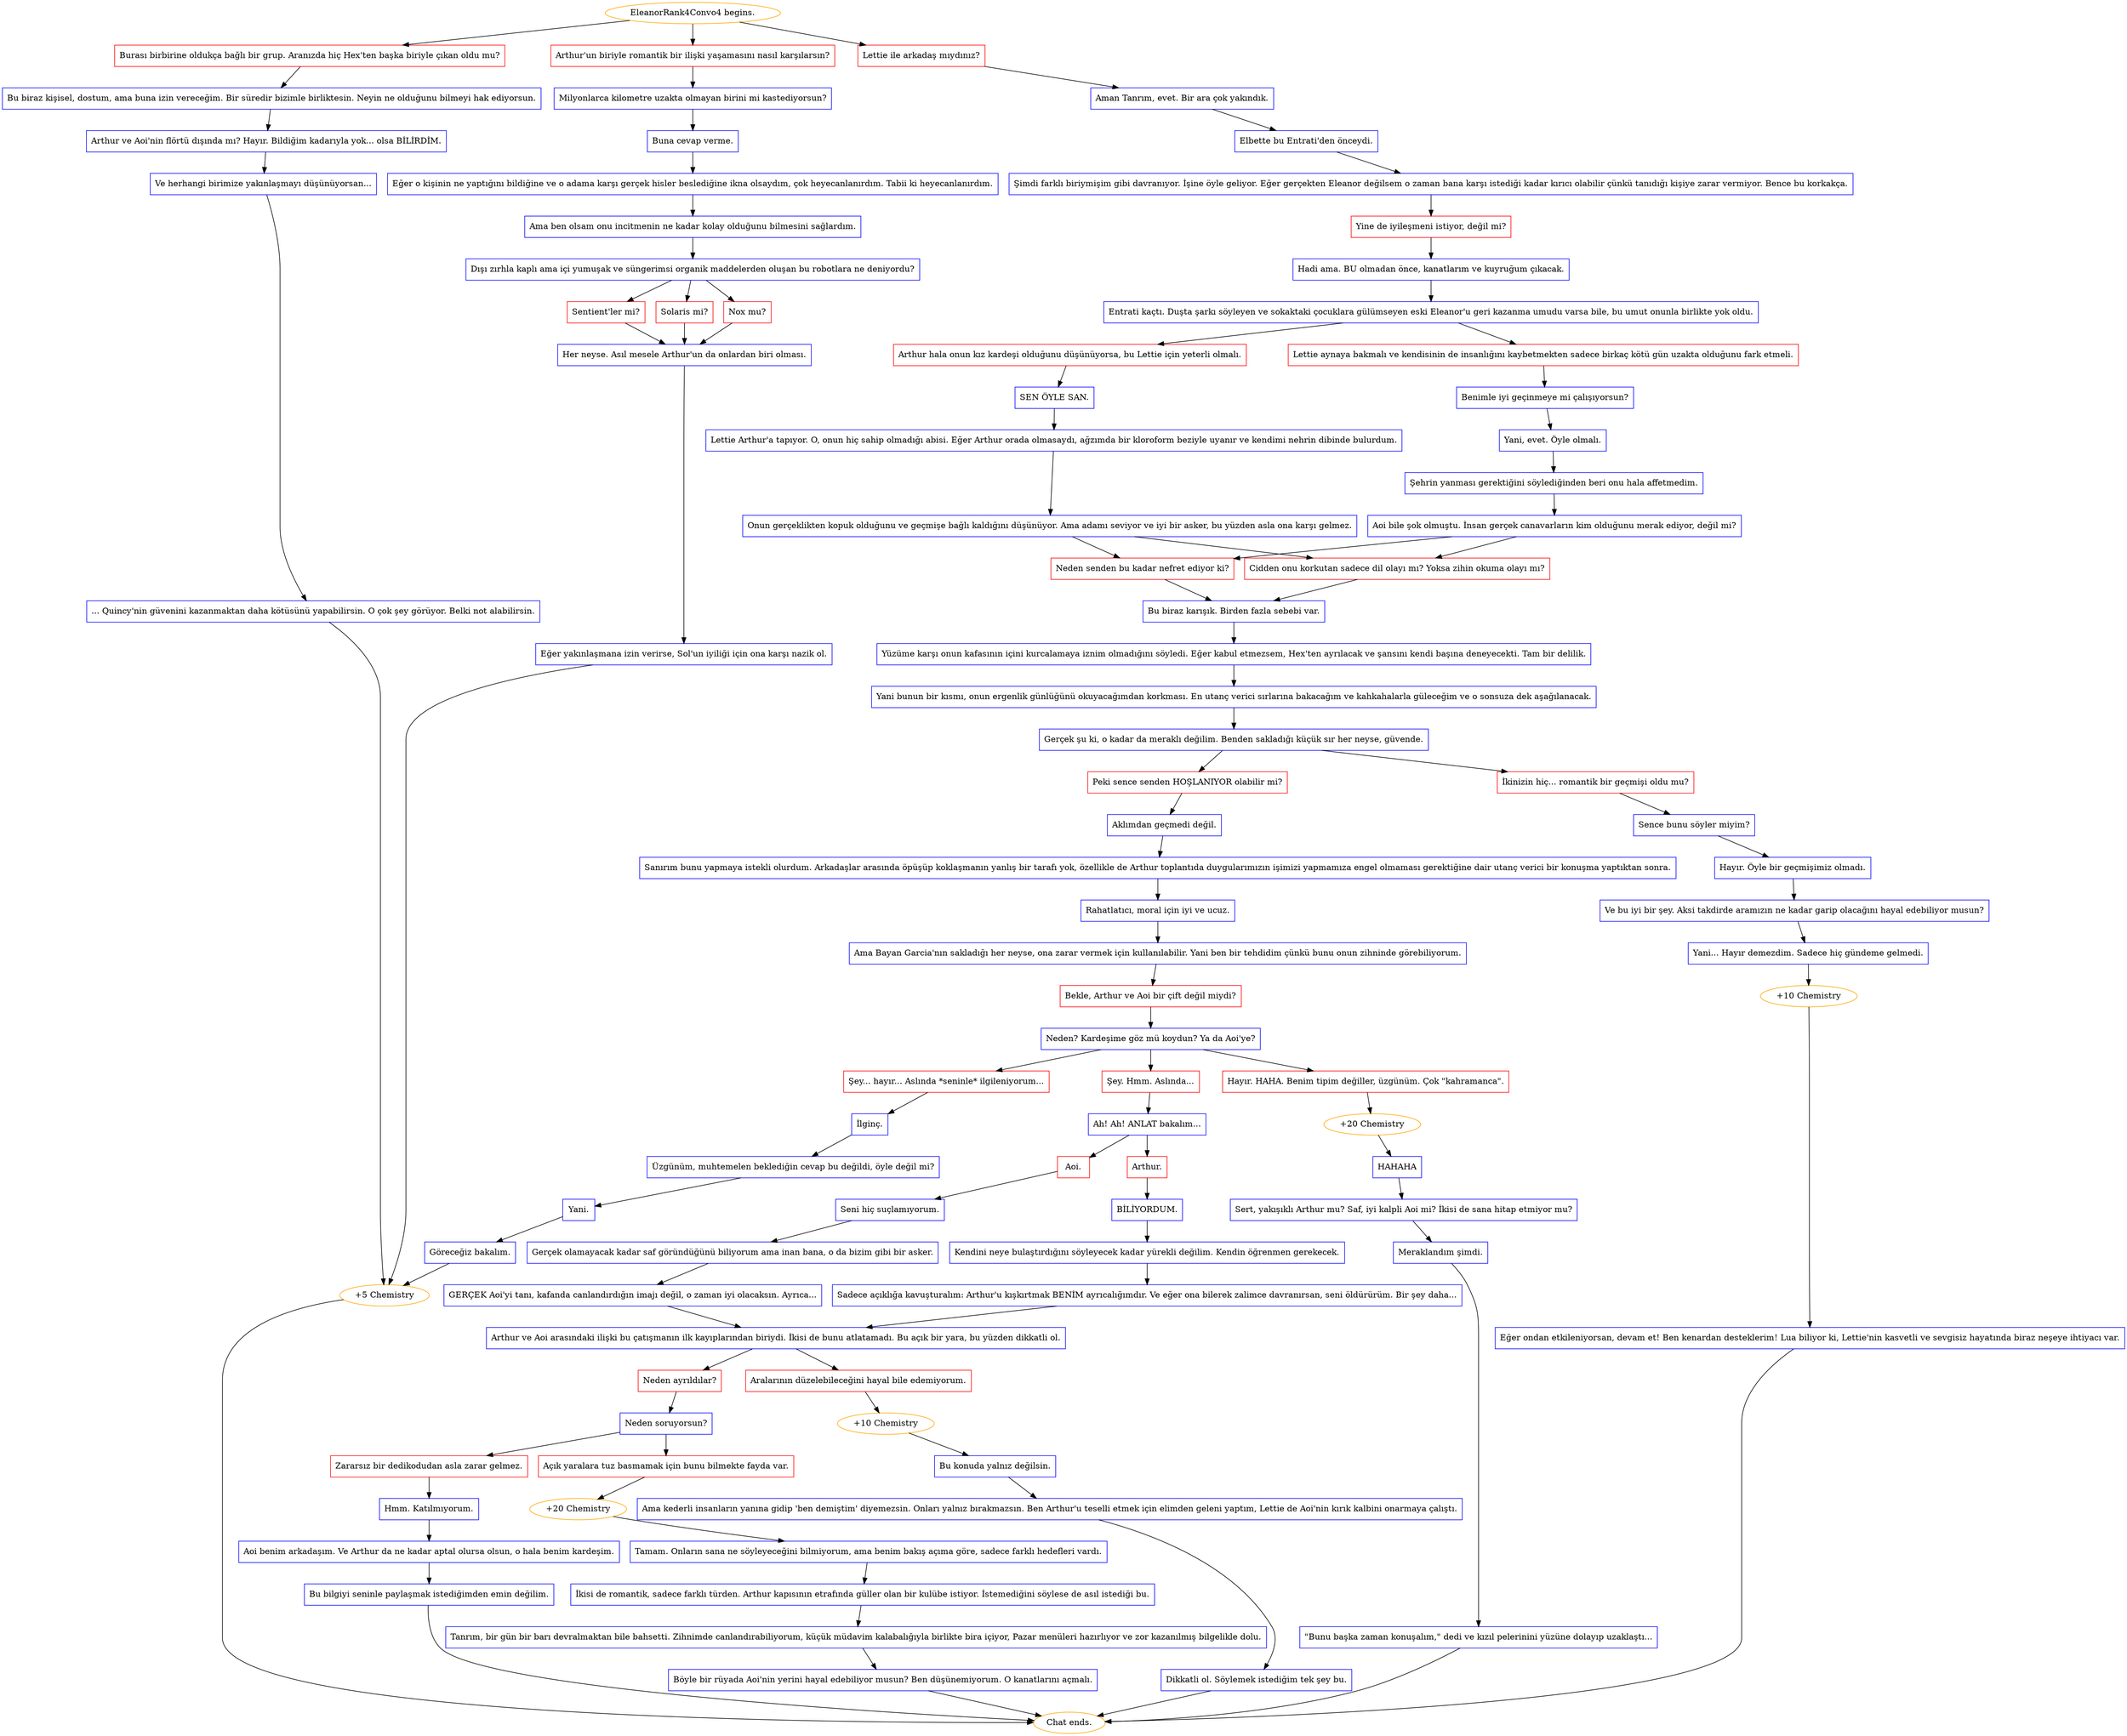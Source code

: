 digraph {
	"EleanorRank4Convo4 begins." [color=orange];
		"EleanorRank4Convo4 begins." -> j906938722;
		"EleanorRank4Convo4 begins." -> j1706305976;
		"EleanorRank4Convo4 begins." -> j4034251992;
	j906938722 [label="Lettie ile arkadaş mıydınız?",shape=box,color=red];
		j906938722 -> j2350570467;
	j1706305976 [label="Burası birbirine oldukça bağlı bir grup. Aranızda hiç Hex'ten başka biriyle çıkan oldu mu?",shape=box,color=red];
		j1706305976 -> j3251181809;
	j4034251992 [label="Arthur'un biriyle romantik bir ilişki yaşamasını nasıl karşılarsın?",shape=box,color=red];
		j4034251992 -> j2319011070;
	j2350570467 [label="Aman Tanrım, evet. Bir ara çok yakındık.",shape=box,color=blue];
		j2350570467 -> j494322257;
	j3251181809 [label="Bu biraz kişisel, dostum, ama buna izin vereceğim. Bir süredir bizimle birliktesin. Neyin ne olduğunu bilmeyi hak ediyorsun.",shape=box,color=blue];
		j3251181809 -> j1431722182;
	j2319011070 [label="Milyonlarca kilometre uzakta olmayan birini mi kastediyorsun?",shape=box,color=blue];
		j2319011070 -> j3365773044;
	j494322257 [label="Elbette bu Entrati'den önceydi.",shape=box,color=blue];
		j494322257 -> j3126407321;
	j1431722182 [label="Arthur ve Aoi'nin flörtü dışında mı? Hayır. Bildiğim kadarıyla yok... olsa BİLİRDİM.",shape=box,color=blue];
		j1431722182 -> j1544868323;
	j3365773044 [label="Buna cevap verme.",shape=box,color=blue];
		j3365773044 -> j287279796;
	j3126407321 [label="Şimdi farklı biriymişim gibi davranıyor. İşine öyle geliyor. Eğer gerçekten Eleanor değilsem o zaman bana karşı istediği kadar kırıcı olabilir çünkü tanıdığı kişiye zarar vermiyor. Bence bu korkakça.",shape=box,color=blue];
		j3126407321 -> j3374099888;
	j1544868323 [label="Ve herhangi birimize yakınlaşmayı düşünüyorsan...",shape=box,color=blue];
		j1544868323 -> j3642364025;
	j287279796 [label="Eğer o kişinin ne yaptığını bildiğine ve o adama karşı gerçek hisler beslediğine ikna olsaydım, çok heyecanlanırdım. Tabii ki heyecanlanırdım.",shape=box,color=blue];
		j287279796 -> j885901605;
	j3374099888 [label="Yine de iyileşmeni istiyor, değil mi?",shape=box,color=red];
		j3374099888 -> j4219160425;
	j3642364025 [label="... Quincy'nin güvenini kazanmaktan daha kötüsünü yapabilirsin. O çok şey görüyor. Belki not alabilirsin.",shape=box,color=blue];
		j3642364025 -> j4081414586;
	j885901605 [label="Ama ben olsam onu incitmenin ne kadar kolay olduğunu bilmesini sağlardım.",shape=box,color=blue];
		j885901605 -> j3345816167;
	j4219160425 [label="Hadi ama. BU olmadan önce, kanatlarım ve kuyruğum çıkacak.",shape=box,color=blue];
		j4219160425 -> j871651599;
	j4081414586 [label="+5 Chemistry",color=orange];
		j4081414586 -> "Chat ends.";
	j3345816167 [label="Dışı zırhla kaplı ama içi yumuşak ve süngerimsi organik maddelerden oluşan bu robotlara ne deniyordu?",shape=box,color=blue];
		j3345816167 -> j60929595;
		j3345816167 -> j2235283844;
		j3345816167 -> j2178148563;
	j871651599 [label="Entrati kaçtı. Duşta şarkı söyleyen ve sokaktaki çocuklara gülümseyen eski Eleanor'u geri kazanma umudu varsa bile, bu umut onunla birlikte yok oldu.",shape=box,color=blue];
		j871651599 -> j1345091956;
		j871651599 -> j81406450;
	"Chat ends." [color=orange];
	j60929595 [label="Solaris mi?",shape=box,color=red];
		j60929595 -> j887979734;
	j2235283844 [label="Nox mu?",shape=box,color=red];
		j2235283844 -> j887979734;
	j2178148563 [label="Sentient'ler mi?",shape=box,color=red];
		j2178148563 -> j887979734;
	j1345091956 [label="Lettie aynaya bakmalı ve kendisinin de insanlığını kaybetmekten sadece birkaç kötü gün uzakta olduğunu fark etmeli.",shape=box,color=red];
		j1345091956 -> j2148491675;
	j81406450 [label="Arthur hala onun kız kardeşi olduğunu düşünüyorsa, bu Lettie için yeterli olmalı.",shape=box,color=red];
		j81406450 -> j2545256159;
	j887979734 [label="Her neyse. Asıl mesele Arthur'un da onlardan biri olması.",shape=box,color=blue];
		j887979734 -> j343329729;
	j2148491675 [label="Benimle iyi geçinmeye mi çalışıyorsun?",shape=box,color=blue];
		j2148491675 -> j1435796252;
	j2545256159 [label="SEN ÖYLE SAN.",shape=box,color=blue];
		j2545256159 -> j2156296017;
	j343329729 [label="Eğer yakınlaşmana izin verirse, Sol'un iyiliği için ona karşı nazik ol.",shape=box,color=blue];
		j343329729 -> j4081414586;
	j1435796252 [label="Yani, evet. Öyle olmalı.",shape=box,color=blue];
		j1435796252 -> j1704899435;
	j2156296017 [label="Lettie Arthur'a tapıyor. O, onun hiç sahip olmadığı abisi. Eğer Arthur orada olmasaydı, ağzımda bir kloroform beziyle uyanır ve kendimi nehrin dibinde bulurdum.",shape=box,color=blue];
		j2156296017 -> j2109010504;
	j1704899435 [label="Şehrin yanması gerektiğini söylediğinden beri onu hala affetmedim.",shape=box,color=blue];
		j1704899435 -> j3189761482;
	j2109010504 [label="Onun gerçeklikten kopuk olduğunu ve geçmişe bağlı kaldığını düşünüyor. Ama adamı seviyor ve iyi bir asker, bu yüzden asla ona karşı gelmez.",shape=box,color=blue];
		j2109010504 -> j3772632005;
		j2109010504 -> j3798114463;
	j3189761482 [label="Aoi bile şok olmuştu. İnsan gerçek canavarların kim olduğunu merak ediyor, değil mi?",shape=box,color=blue];
		j3189761482 -> j3772632005;
		j3189761482 -> j3798114463;
	j3772632005 [label="Neden senden bu kadar nefret ediyor ki?",shape=box,color=red];
		j3772632005 -> j3862323017;
	j3798114463 [label="Cidden onu korkutan sadece dil olayı mı? Yoksa zihin okuma olayı mı?",shape=box,color=red];
		j3798114463 -> j3862323017;
	j3862323017 [label="Bu biraz karışık. Birden fazla sebebi var.",shape=box,color=blue];
		j3862323017 -> j3269367843;
	j3269367843 [label="Yüzüme karşı onun kafasının içini kurcalamaya iznim olmadığını söyledi. Eğer kabul etmezsem, Hex'ten ayrılacak ve şansını kendi başına deneyecekti. Tam bir delilik.",shape=box,color=blue];
		j3269367843 -> j2761752852;
	j2761752852 [label="Yani bunun bir kısmı, onun ergenlik günlüğünü okuyacağımdan korkması. En utanç verici sırlarına bakacağım ve kahkahalarla güleceğim ve o sonsuza dek aşağılanacak.",shape=box,color=blue];
		j2761752852 -> j2459531477;
	j2459531477 [label="Gerçek şu ki, o kadar da meraklı değilim. Benden sakladığı küçük sır her neyse, güvende.",shape=box,color=blue];
		j2459531477 -> j3041751695;
		j2459531477 -> j2768525303;
	j3041751695 [label="İkinizin hiç... romantik bir geçmişi oldu mu?",shape=box,color=red];
		j3041751695 -> j3308677424;
	j2768525303 [label="Peki sence senden HOŞLANIYOR olabilir mi?",shape=box,color=red];
		j2768525303 -> j3516029733;
	j3308677424 [label="Sence bunu söyler miyim?",shape=box,color=blue];
		j3308677424 -> j836116513;
	j3516029733 [label="Aklımdan geçmedi değil.",shape=box,color=blue];
		j3516029733 -> j1258550733;
	j836116513 [label="Hayır. Öyle bir geçmişimiz olmadı.",shape=box,color=blue];
		j836116513 -> j2316978938;
	j1258550733 [label="Sanırım bunu yapmaya istekli olurdum. Arkadaşlar arasında öpüşüp koklaşmanın yanlış bir tarafı yok, özellikle de Arthur toplantıda duygularımızın işimizi yapmamıza engel olmaması gerektiğine dair utanç verici bir konuşma yaptıktan sonra.",shape=box,color=blue];
		j1258550733 -> j2671521624;
	j2316978938 [label="Ve bu iyi bir şey. Aksi takdirde aramızın ne kadar garip olacağını hayal edebiliyor musun?",shape=box,color=blue];
		j2316978938 -> j294544818;
	j2671521624 [label="Rahatlatıcı, moral için iyi ve ucuz.",shape=box,color=blue];
		j2671521624 -> j1324455726;
	j294544818 [label="Yani... Hayır demezdim. Sadece hiç gündeme gelmedi.",shape=box,color=blue];
		j294544818 -> j1986193452;
	j1324455726 [label="Ama Bayan Garcia'nın sakladığı her neyse, ona zarar vermek için kullanılabilir. Yani ben bir tehdidim çünkü bunu onun zihninde görebiliyorum.",shape=box,color=blue];
		j1324455726 -> j3416090512;
	j1986193452 [label="+10 Chemistry",color=orange];
		j1986193452 -> j627871516;
	j3416090512 [label="Bekle, Arthur ve Aoi bir çift değil miydi?",shape=box,color=red];
		j3416090512 -> j2358961150;
	j627871516 [label="Eğer ondan etkileniyorsan, devam et! Ben kenardan desteklerim! Lua biliyor ki, Lettie'nin kasvetli ve sevgisiz hayatında biraz neşeye ihtiyacı var.",shape=box,color=blue];
		j627871516 -> "Chat ends.";
	j2358961150 [label="Neden? Kardeşime göz mü koydun? Ya da Aoi'ye?",shape=box,color=blue];
		j2358961150 -> j2507257703;
		j2358961150 -> j1336606341;
		j2358961150 -> j853691084;
	j2507257703 [label="Şey. Hmm. Aslında...",shape=box,color=red];
		j2507257703 -> j742739816;
	j1336606341 [label="Şey... hayır... Aslında *seninle* ilgileniyorum...",shape=box,color=red];
		j1336606341 -> j319376898;
	j853691084 [label="Hayır. HAHA. Benim tipim değiller, üzgünüm. Çok \"kahramanca\".",shape=box,color=red];
		j853691084 -> j2283754388;
	j742739816 [label="Ah! Ah! ANLAT bakalım...",shape=box,color=blue];
		j742739816 -> j2991906238;
		j742739816 -> j4275481767;
	j319376898 [label="İlginç.",shape=box,color=blue];
		j319376898 -> j2879776400;
	j2283754388 [label="+20 Chemistry",color=orange];
		j2283754388 -> j3967695620;
	j2991906238 [label="Arthur.",shape=box,color=red];
		j2991906238 -> j3375706004;
	j4275481767 [label="Aoi.",shape=box,color=red];
		j4275481767 -> j504606204;
	j2879776400 [label="Üzgünüm, muhtemelen beklediğin cevap bu değildi, öyle değil mi?",shape=box,color=blue];
		j2879776400 -> j1137941949;
	j3967695620 [label="HAHAHA",shape=box,color=blue];
		j3967695620 -> j109883409;
	j3375706004 [label="BİLİYORDUM.",shape=box,color=blue];
		j3375706004 -> j1505635160;
	j504606204 [label="Seni hiç suçlamıyorum.",shape=box,color=blue];
		j504606204 -> j214181940;
	j1137941949 [label="Yani.",shape=box,color=blue];
		j1137941949 -> j3715245662;
	j109883409 [label="Sert, yakışıklı Arthur mu? Saf, iyi kalpli Aoi mi? İkisi de sana hitap etmiyor mu?",shape=box,color=blue];
		j109883409 -> j260125956;
	j1505635160 [label="Kendini neye bulaştırdığını söyleyecek kadar yürekli değilim. Kendin öğrenmen gerekecek.",shape=box,color=blue];
		j1505635160 -> j4210610511;
	j214181940 [label="Gerçek olamayacak kadar saf göründüğünü biliyorum ama inan bana, o da bizim gibi bir asker.",shape=box,color=blue];
		j214181940 -> j286706503;
	j3715245662 [label="Göreceğiz bakalım.",shape=box,color=blue];
		j3715245662 -> j4081414586;
	j260125956 [label="Meraklandım şimdi.",shape=box,color=blue];
		j260125956 -> j2644794906;
	j4210610511 [label="Sadece açıklığa kavuşturalım: Arthur'u kışkırtmak BENİM ayrıcalığımdır. Ve eğer ona bilerek zalimce davranırsan, seni öldürürüm. Bir şey daha...",shape=box,color=blue];
		j4210610511 -> j2818535336;
	j286706503 [label="GERÇEK Aoi'yi tanı, kafanda canlandırdığın imajı değil, o zaman iyi olacaksın. Ayrıca...",shape=box,color=blue];
		j286706503 -> j2818535336;
	j2644794906 [label="\"Bunu başka zaman konuşalım,\" dedi ve kızıl pelerinini yüzüne dolayıp uzaklaştı...",shape=box,color=blue];
		j2644794906 -> "Chat ends.";
	j2818535336 [label="Arthur ve Aoi arasındaki ilişki bu çatışmanın ilk kayıplarından biriydi. İkisi de bunu atlatamadı. Bu açık bir yara, bu yüzden dikkatli ol.",shape=box,color=blue];
		j2818535336 -> j138123655;
		j2818535336 -> j3253581486;
	j138123655 [label="Neden ayrıldılar?",shape=box,color=red];
		j138123655 -> j1574043272;
	j3253581486 [label="Aralarının düzelebileceğini hayal bile edemiyorum.",shape=box,color=red];
		j3253581486 -> j755052489;
	j1574043272 [label="Neden soruyorsun?",shape=box,color=blue];
		j1574043272 -> j2731274385;
		j1574043272 -> j2522119112;
	j755052489 [label="+10 Chemistry",color=orange];
		j755052489 -> j1885498883;
	j2731274385 [label="Zararsız bir dedikodudan asla zarar gelmez.",shape=box,color=red];
		j2731274385 -> j1070779148;
	j2522119112 [label="Açık yaralara tuz basmamak için bunu bilmekte fayda var.",shape=box,color=red];
		j2522119112 -> j857459584;
	j1885498883 [label="Bu konuda yalnız değilsin.",shape=box,color=blue];
		j1885498883 -> j1200074848;
	j1070779148 [label="Hmm. Katılmıyorum.",shape=box,color=blue];
		j1070779148 -> j4288543717;
	j857459584 [label="+20 Chemistry",color=orange];
		j857459584 -> j2335062996;
	j1200074848 [label="Ama kederli insanların yanına gidip 'ben demiştim' diyemezsin. Onları yalnız bırakmazsın. Ben Arthur'u teselli etmek için elimden geleni yaptım, Lettie de Aoi'nin kırık kalbini onarmaya çalıştı.",shape=box,color=blue];
		j1200074848 -> j4069946846;
	j4288543717 [label="Aoi benim arkadaşım. Ve Arthur da ne kadar aptal olursa olsun, o hala benim kardeşim.",shape=box,color=blue];
		j4288543717 -> j3260633735;
	j2335062996 [label="Tamam. Onların sana ne söyleyeceğini bilmiyorum, ama benim bakış açıma göre, sadece farklı hedefleri vardı.",shape=box,color=blue];
		j2335062996 -> j3965697182;
	j4069946846 [label="Dikkatli ol. Söylemek istediğim tek şey bu.",shape=box,color=blue];
		j4069946846 -> "Chat ends.";
	j3260633735 [label="Bu bilgiyi seninle paylaşmak istediğimden emin değilim.",shape=box,color=blue];
		j3260633735 -> "Chat ends.";
	j3965697182 [label="İkisi de romantik, sadece farklı türden. Arthur kapısının etrafında güller olan bir kulübe istiyor. İstemediğini söylese de asıl istediği bu.",shape=box,color=blue];
		j3965697182 -> j1359574520;
	j1359574520 [label="Tanrım, bir gün bir barı devralmaktan bile bahsetti. Zihnimde canlandırabiliyorum, küçük müdavim kalabalığıyla birlikte bira içiyor, Pazar menüleri hazırlıyor ve zor kazanılmış bilgelikle dolu.",shape=box,color=blue];
		j1359574520 -> j3762788639;
	j3762788639 [label="Böyle bir rüyada Aoi'nin yerini hayal edebiliyor musun? Ben düşünemiyorum. O kanatlarını açmalı.",shape=box,color=blue];
		j3762788639 -> "Chat ends.";
}